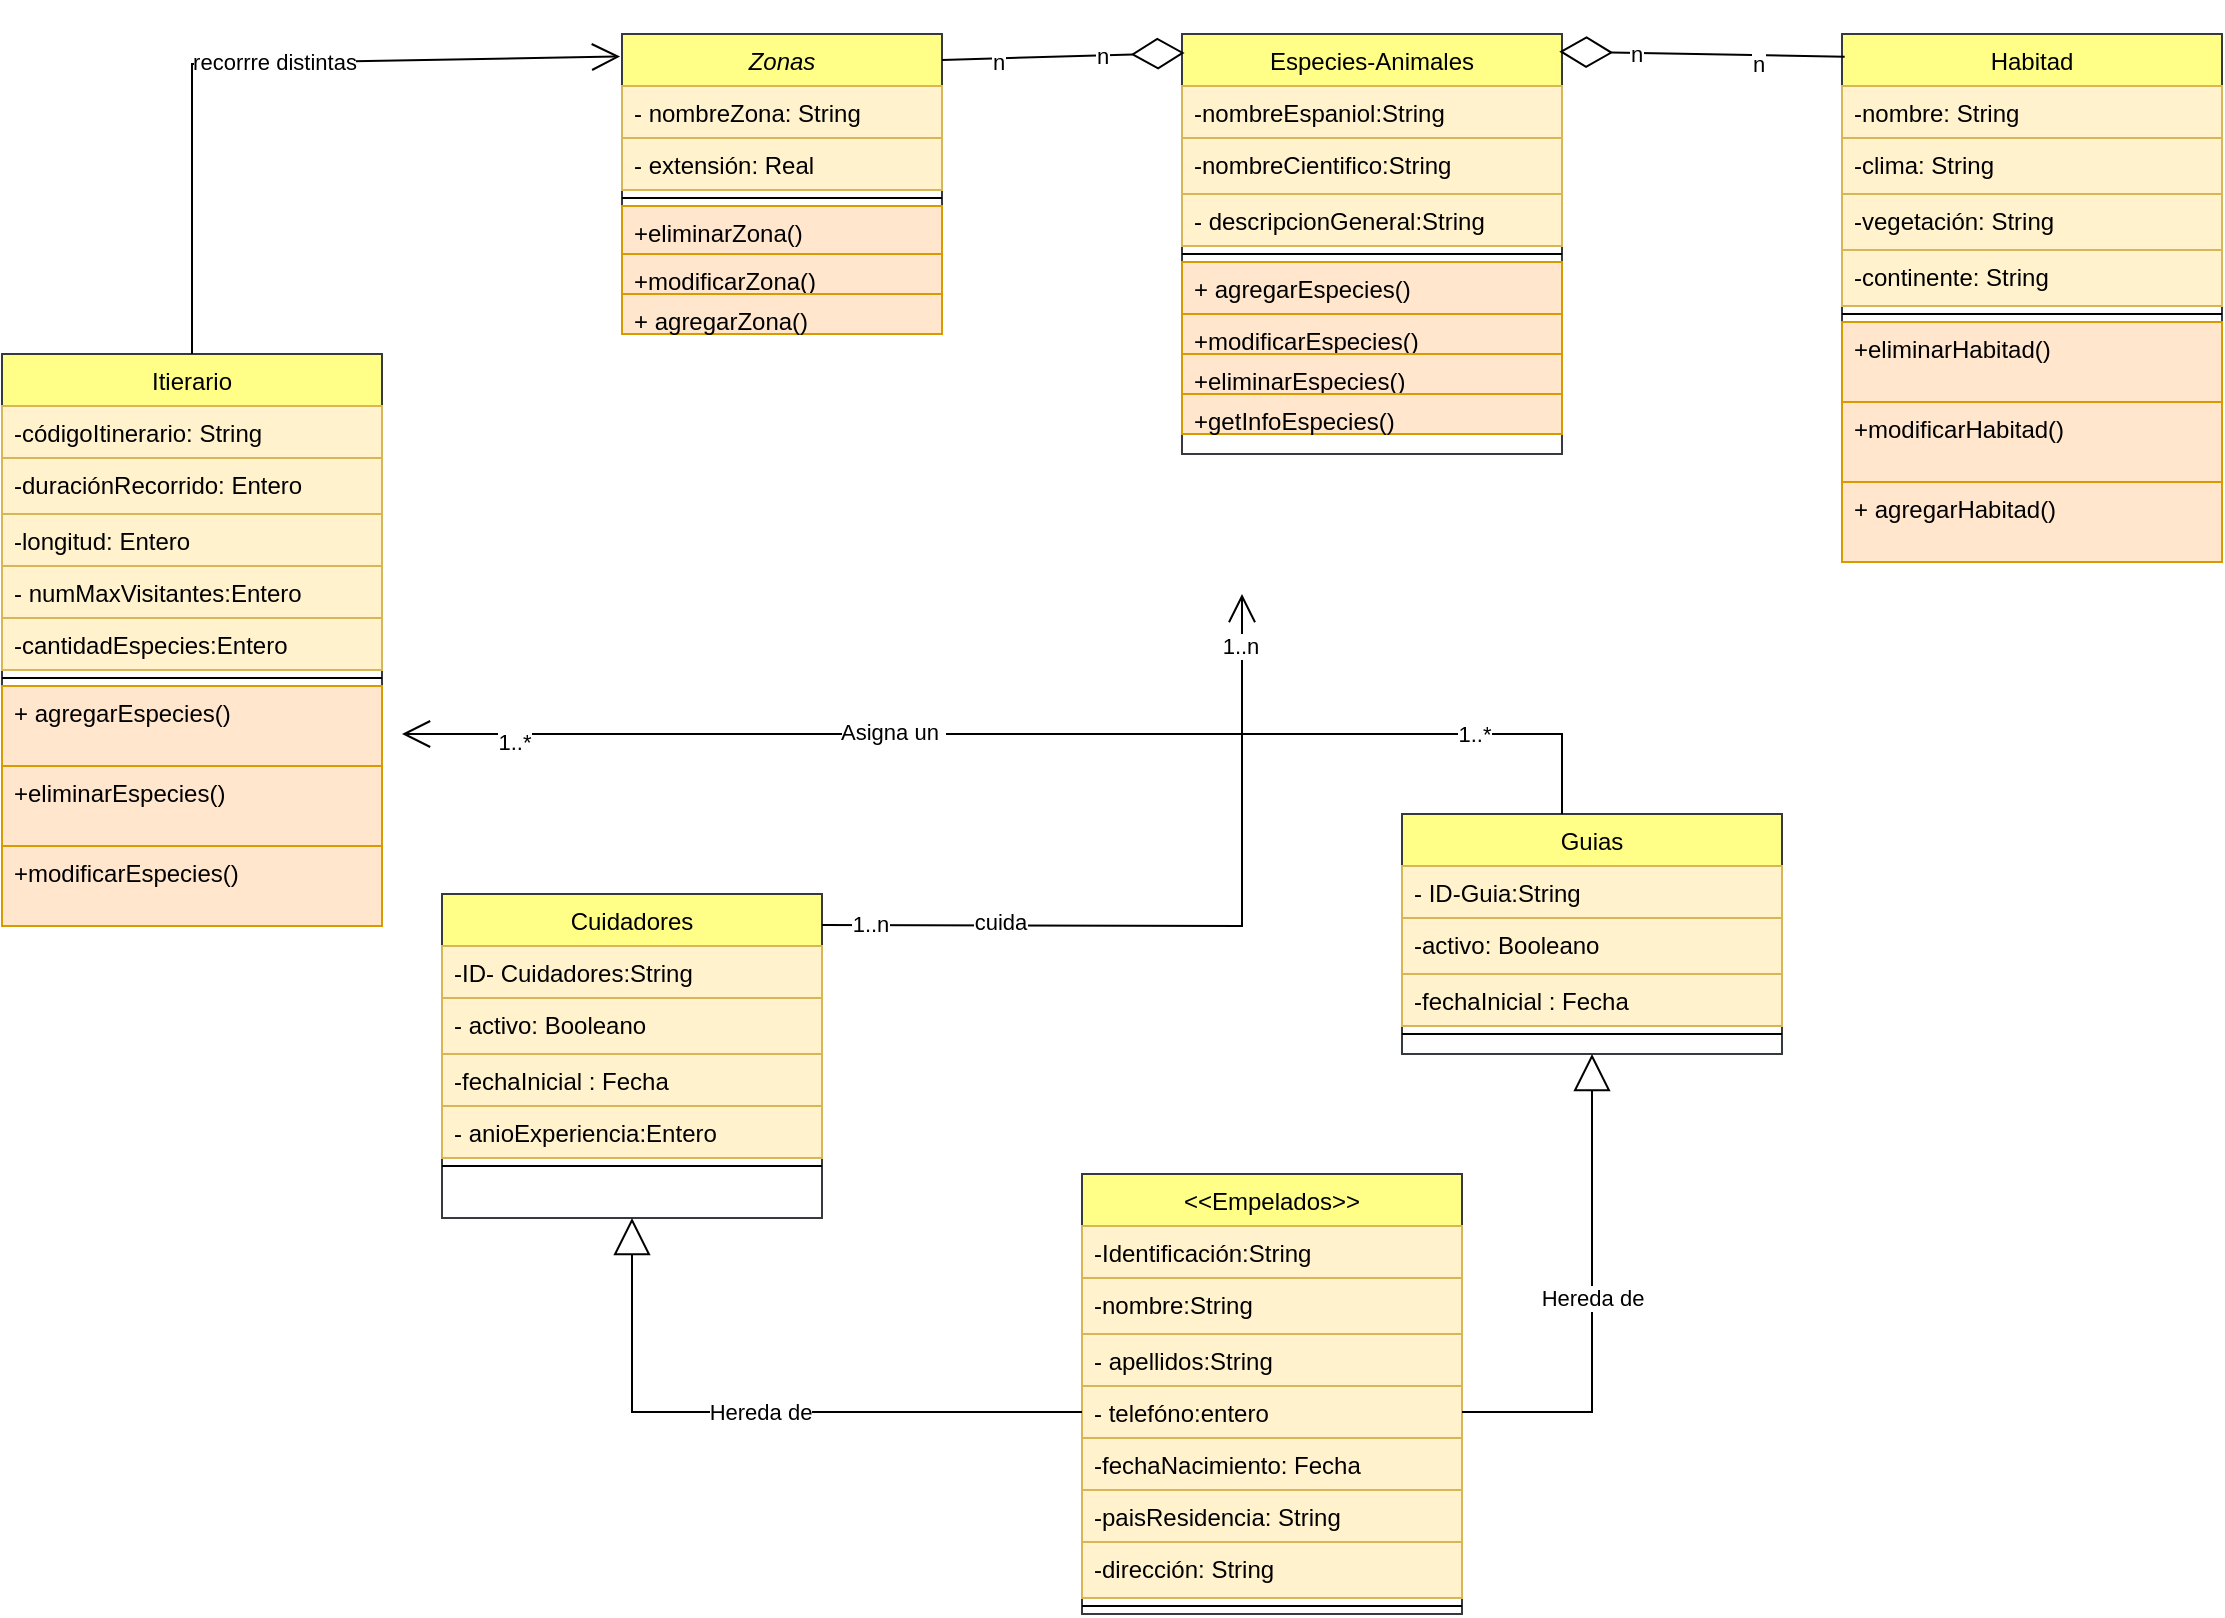<mxfile version="21.3.2" type="device">
  <diagram id="C5RBs43oDa-KdzZeNtuy" name="Page-1">
    <mxGraphModel dx="2140" dy="676" grid="1" gridSize="10" guides="1" tooltips="1" connect="1" arrows="1" fold="1" page="1" pageScale="1" pageWidth="827" pageHeight="1169" math="0" shadow="0">
      <root>
        <mxCell id="WIyWlLk6GJQsqaUBKTNV-0" />
        <mxCell id="WIyWlLk6GJQsqaUBKTNV-1" parent="WIyWlLk6GJQsqaUBKTNV-0" />
        <mxCell id="zkfFHV4jXpPFQw0GAbJ--0" value="Zonas" style="swimlane;fontStyle=2;align=center;verticalAlign=top;childLayout=stackLayout;horizontal=1;startSize=26;horizontalStack=0;resizeParent=1;resizeLast=0;collapsible=1;marginBottom=0;rounded=0;shadow=0;strokeWidth=1;fillColor=#ffff88;strokeColor=#36393d;" parent="WIyWlLk6GJQsqaUBKTNV-1" vertex="1">
          <mxGeometry x="-450" y="50" width="160" height="150" as="geometry">
            <mxRectangle x="230" y="140" width="160" height="26" as="alternateBounds" />
          </mxGeometry>
        </mxCell>
        <mxCell id="zkfFHV4jXpPFQw0GAbJ--1" value="- nombreZona: String" style="text;align=left;verticalAlign=top;spacingLeft=4;spacingRight=4;overflow=hidden;rotatable=0;points=[[0,0.5],[1,0.5]];portConstraint=eastwest;fillColor=#fff2cc;strokeColor=#d6b656;" parent="zkfFHV4jXpPFQw0GAbJ--0" vertex="1">
          <mxGeometry y="26" width="160" height="26" as="geometry" />
        </mxCell>
        <mxCell id="pj540Dn3dHMJfVcxnJeQ-4" value="- extensión: Real" style="text;align=left;verticalAlign=top;spacingLeft=4;spacingRight=4;overflow=hidden;rotatable=0;points=[[0,0.5],[1,0.5]];portConstraint=eastwest;fillColor=#fff2cc;strokeColor=#d6b656;" parent="zkfFHV4jXpPFQw0GAbJ--0" vertex="1">
          <mxGeometry y="52" width="160" height="26" as="geometry" />
        </mxCell>
        <mxCell id="zkfFHV4jXpPFQw0GAbJ--4" value="" style="line;html=1;strokeWidth=1;align=left;verticalAlign=middle;spacingTop=-1;spacingLeft=3;spacingRight=3;rotatable=0;labelPosition=right;points=[];portConstraint=eastwest;" parent="zkfFHV4jXpPFQw0GAbJ--0" vertex="1">
          <mxGeometry y="78" width="160" height="8" as="geometry" />
        </mxCell>
        <mxCell id="pj540Dn3dHMJfVcxnJeQ-36" value="+eliminarZona()" style="text;align=left;verticalAlign=top;spacingLeft=4;spacingRight=4;overflow=hidden;rotatable=0;points=[[0,0.5],[1,0.5]];portConstraint=eastwest;rounded=0;shadow=0;html=0;fillColor=#ffe6cc;strokeColor=#d79b00;" parent="zkfFHV4jXpPFQw0GAbJ--0" vertex="1">
          <mxGeometry y="86" width="160" height="24" as="geometry" />
        </mxCell>
        <mxCell id="pj540Dn3dHMJfVcxnJeQ-35" value="+modificarZona()" style="text;align=left;verticalAlign=top;spacingLeft=4;spacingRight=4;overflow=hidden;rotatable=0;points=[[0,0.5],[1,0.5]];portConstraint=eastwest;rounded=0;shadow=0;html=0;fillColor=#ffe6cc;strokeColor=#d79b00;" parent="zkfFHV4jXpPFQw0GAbJ--0" vertex="1">
          <mxGeometry y="110" width="160" height="20" as="geometry" />
        </mxCell>
        <mxCell id="pj540Dn3dHMJfVcxnJeQ-34" value="+ agregarZona()" style="text;align=left;verticalAlign=top;spacingLeft=4;spacingRight=4;overflow=hidden;rotatable=0;points=[[0,0.5],[1,0.5]];portConstraint=eastwest;rounded=0;shadow=0;html=0;fillColor=#ffe6cc;strokeColor=#d79b00;" parent="zkfFHV4jXpPFQw0GAbJ--0" vertex="1">
          <mxGeometry y="130" width="160" height="20" as="geometry" />
        </mxCell>
        <mxCell id="7TuT9SwdEy-nJcB1ycvT-58" value="Cuidadores" style="swimlane;fontStyle=0;align=center;verticalAlign=top;childLayout=stackLayout;horizontal=1;startSize=26;horizontalStack=0;resizeParent=1;resizeLast=0;collapsible=1;marginBottom=0;rounded=0;shadow=0;strokeWidth=1;fillColor=#ffff88;strokeColor=#36393d;" parent="WIyWlLk6GJQsqaUBKTNV-1" vertex="1">
          <mxGeometry x="-540" y="480" width="190" height="162" as="geometry">
            <mxRectangle x="550" y="140" width="160" height="26" as="alternateBounds" />
          </mxGeometry>
        </mxCell>
        <mxCell id="7TuT9SwdEy-nJcB1ycvT-59" value="-ID- Cuidadores:String" style="text;align=left;verticalAlign=top;spacingLeft=4;spacingRight=4;overflow=hidden;rotatable=0;points=[[0,0.5],[1,0.5]];portConstraint=eastwest;fillColor=#fff2cc;strokeColor=#d6b656;" parent="7TuT9SwdEy-nJcB1ycvT-58" vertex="1">
          <mxGeometry y="26" width="190" height="26" as="geometry" />
        </mxCell>
        <mxCell id="7TuT9SwdEy-nJcB1ycvT-60" value="- activo: Booleano" style="text;align=left;verticalAlign=top;spacingLeft=4;spacingRight=4;overflow=hidden;rotatable=0;points=[[0,0.5],[1,0.5]];portConstraint=eastwest;rounded=0;shadow=0;html=0;fillColor=#fff2cc;strokeColor=#d6b656;" parent="7TuT9SwdEy-nJcB1ycvT-58" vertex="1">
          <mxGeometry y="52" width="190" height="28" as="geometry" />
        </mxCell>
        <mxCell id="pj540Dn3dHMJfVcxnJeQ-18" value="-fechaInicial : Fecha" style="text;align=left;verticalAlign=top;spacingLeft=4;spacingRight=4;overflow=hidden;rotatable=0;points=[[0,0.5],[1,0.5]];portConstraint=eastwest;rounded=0;shadow=0;html=0;fillColor=#fff2cc;strokeColor=#d6b656;" parent="7TuT9SwdEy-nJcB1ycvT-58" vertex="1">
          <mxGeometry y="80" width="190" height="26" as="geometry" />
        </mxCell>
        <mxCell id="7TuT9SwdEy-nJcB1ycvT-83" value="- anioExperiencia:Entero" style="text;align=left;verticalAlign=top;spacingLeft=4;spacingRight=4;overflow=hidden;rotatable=0;points=[[0,0.5],[1,0.5]];portConstraint=eastwest;rounded=0;shadow=0;html=0;fillColor=#fff2cc;strokeColor=#d6b656;" parent="7TuT9SwdEy-nJcB1ycvT-58" vertex="1">
          <mxGeometry y="106" width="190" height="26" as="geometry" />
        </mxCell>
        <mxCell id="7TuT9SwdEy-nJcB1ycvT-67" value="" style="line;html=1;strokeWidth=1;align=left;verticalAlign=middle;spacingTop=-1;spacingLeft=3;spacingRight=3;rotatable=0;labelPosition=right;points=[];portConstraint=eastwest;" parent="7TuT9SwdEy-nJcB1ycvT-58" vertex="1">
          <mxGeometry y="132" width="190" height="8" as="geometry" />
        </mxCell>
        <mxCell id="7TuT9SwdEy-nJcB1ycvT-78" value="Guias" style="swimlane;fontStyle=0;align=center;verticalAlign=top;childLayout=stackLayout;horizontal=1;startSize=26;horizontalStack=0;resizeParent=1;resizeLast=0;collapsible=1;marginBottom=0;rounded=0;shadow=0;strokeWidth=1;fillColor=#ffff88;strokeColor=#36393d;" parent="WIyWlLk6GJQsqaUBKTNV-1" vertex="1">
          <mxGeometry x="-60" y="440" width="190" height="120" as="geometry">
            <mxRectangle x="550" y="140" width="160" height="26" as="alternateBounds" />
          </mxGeometry>
        </mxCell>
        <mxCell id="7TuT9SwdEy-nJcB1ycvT-79" value="- ID-Guia:String" style="text;align=left;verticalAlign=top;spacingLeft=4;spacingRight=4;overflow=hidden;rotatable=0;points=[[0,0.5],[1,0.5]];portConstraint=eastwest;fillColor=#fff2cc;strokeColor=#d6b656;" parent="7TuT9SwdEy-nJcB1ycvT-78" vertex="1">
          <mxGeometry y="26" width="190" height="26" as="geometry" />
        </mxCell>
        <mxCell id="7TuT9SwdEy-nJcB1ycvT-80" value="-activo: Booleano" style="text;align=left;verticalAlign=top;spacingLeft=4;spacingRight=4;overflow=hidden;rotatable=0;points=[[0,0.5],[1,0.5]];portConstraint=eastwest;rounded=0;shadow=0;html=0;fillColor=#fff2cc;strokeColor=#d6b656;" parent="7TuT9SwdEy-nJcB1ycvT-78" vertex="1">
          <mxGeometry y="52" width="190" height="28" as="geometry" />
        </mxCell>
        <mxCell id="7TuT9SwdEy-nJcB1ycvT-81" value="-fechaInicial : Fecha" style="text;align=left;verticalAlign=top;spacingLeft=4;spacingRight=4;overflow=hidden;rotatable=0;points=[[0,0.5],[1,0.5]];portConstraint=eastwest;rounded=0;shadow=0;html=0;fillColor=#fff2cc;strokeColor=#d6b656;" parent="7TuT9SwdEy-nJcB1ycvT-78" vertex="1">
          <mxGeometry y="80" width="190" height="26" as="geometry" />
        </mxCell>
        <mxCell id="7TuT9SwdEy-nJcB1ycvT-85" value="" style="line;html=1;strokeWidth=1;align=left;verticalAlign=middle;spacingTop=-1;spacingLeft=3;spacingRight=3;rotatable=0;labelPosition=right;points=[];portConstraint=eastwest;" parent="7TuT9SwdEy-nJcB1ycvT-78" vertex="1">
          <mxGeometry y="106" width="190" height="8" as="geometry" />
        </mxCell>
        <mxCell id="7TuT9SwdEy-nJcB1ycvT-89" value="Itierario" style="swimlane;fontStyle=0;align=center;verticalAlign=top;childLayout=stackLayout;horizontal=1;startSize=26;horizontalStack=0;resizeParent=1;resizeLast=0;collapsible=1;marginBottom=0;rounded=0;shadow=0;strokeWidth=1;fillColor=#ffff88;strokeColor=#36393d;" parent="WIyWlLk6GJQsqaUBKTNV-1" vertex="1">
          <mxGeometry x="-760" y="210" width="190" height="286" as="geometry">
            <mxRectangle x="550" y="140" width="160" height="26" as="alternateBounds" />
          </mxGeometry>
        </mxCell>
        <mxCell id="7TuT9SwdEy-nJcB1ycvT-90" value="-códigoItinerario: String" style="text;align=left;verticalAlign=top;spacingLeft=4;spacingRight=4;overflow=hidden;rotatable=0;points=[[0,0.5],[1,0.5]];portConstraint=eastwest;fillColor=#fff2cc;strokeColor=#d6b656;" parent="7TuT9SwdEy-nJcB1ycvT-89" vertex="1">
          <mxGeometry y="26" width="190" height="26" as="geometry" />
        </mxCell>
        <mxCell id="7TuT9SwdEy-nJcB1ycvT-91" value="-duraciónRecorrido: Entero" style="text;align=left;verticalAlign=top;spacingLeft=4;spacingRight=4;overflow=hidden;rotatable=0;points=[[0,0.5],[1,0.5]];portConstraint=eastwest;rounded=0;shadow=0;html=0;fillColor=#fff2cc;strokeColor=#d6b656;" parent="7TuT9SwdEy-nJcB1ycvT-89" vertex="1">
          <mxGeometry y="52" width="190" height="28" as="geometry" />
        </mxCell>
        <mxCell id="7TuT9SwdEy-nJcB1ycvT-92" value="-longitud: Entero" style="text;align=left;verticalAlign=top;spacingLeft=4;spacingRight=4;overflow=hidden;rotatable=0;points=[[0,0.5],[1,0.5]];portConstraint=eastwest;rounded=0;shadow=0;html=0;fillColor=#fff2cc;strokeColor=#d6b656;" parent="7TuT9SwdEy-nJcB1ycvT-89" vertex="1">
          <mxGeometry y="80" width="190" height="26" as="geometry" />
        </mxCell>
        <mxCell id="pj540Dn3dHMJfVcxnJeQ-16" value="- numMaxVisitantes:Entero" style="text;align=left;verticalAlign=top;spacingLeft=4;spacingRight=4;overflow=hidden;rotatable=0;points=[[0,0.5],[1,0.5]];portConstraint=eastwest;rounded=0;shadow=0;html=0;fillColor=#fff2cc;strokeColor=#d6b656;" parent="7TuT9SwdEy-nJcB1ycvT-89" vertex="1">
          <mxGeometry y="106" width="190" height="26" as="geometry" />
        </mxCell>
        <mxCell id="7TuT9SwdEy-nJcB1ycvT-93" value="-cantidadEspecies:Entero" style="text;align=left;verticalAlign=top;spacingLeft=4;spacingRight=4;overflow=hidden;rotatable=0;points=[[0,0.5],[1,0.5]];portConstraint=eastwest;rounded=0;shadow=0;html=0;fillColor=#fff2cc;strokeColor=#d6b656;" parent="7TuT9SwdEy-nJcB1ycvT-89" vertex="1">
          <mxGeometry y="132" width="190" height="26" as="geometry" />
        </mxCell>
        <mxCell id="7TuT9SwdEy-nJcB1ycvT-94" value="" style="line;html=1;strokeWidth=1;align=left;verticalAlign=middle;spacingTop=-1;spacingLeft=3;spacingRight=3;rotatable=0;labelPosition=right;points=[];portConstraint=eastwest;" parent="7TuT9SwdEy-nJcB1ycvT-89" vertex="1">
          <mxGeometry y="158" width="190" height="8" as="geometry" />
        </mxCell>
        <mxCell id="wQ3v4SunbkgnjZx-NO9_-3" value="+ agregarEspecies()" style="text;align=left;verticalAlign=top;spacingLeft=4;spacingRight=4;overflow=hidden;rotatable=0;points=[[0,0.5],[1,0.5]];portConstraint=eastwest;rounded=0;shadow=0;html=0;fillColor=#ffe6cc;strokeColor=#d79b00;" vertex="1" parent="7TuT9SwdEy-nJcB1ycvT-89">
          <mxGeometry y="166" width="190" height="40" as="geometry" />
        </mxCell>
        <mxCell id="wQ3v4SunbkgnjZx-NO9_-5" value="+eliminarEspecies()" style="text;align=left;verticalAlign=top;spacingLeft=4;spacingRight=4;overflow=hidden;rotatable=0;points=[[0,0.5],[1,0.5]];portConstraint=eastwest;rounded=0;shadow=0;html=0;fillColor=#ffe6cc;strokeColor=#d79b00;" vertex="1" parent="7TuT9SwdEy-nJcB1ycvT-89">
          <mxGeometry y="206" width="190" height="40" as="geometry" />
        </mxCell>
        <mxCell id="wQ3v4SunbkgnjZx-NO9_-4" value="+modificarEspecies()" style="text;align=left;verticalAlign=top;spacingLeft=4;spacingRight=4;overflow=hidden;rotatable=0;points=[[0,0.5],[1,0.5]];portConstraint=eastwest;rounded=0;shadow=0;html=0;fillColor=#ffe6cc;strokeColor=#d79b00;" vertex="1" parent="7TuT9SwdEy-nJcB1ycvT-89">
          <mxGeometry y="246" width="190" height="40" as="geometry" />
        </mxCell>
        <mxCell id="7TuT9SwdEy-nJcB1ycvT-99" value="Habitad" style="swimlane;fontStyle=0;align=center;verticalAlign=top;childLayout=stackLayout;horizontal=1;startSize=26;horizontalStack=0;resizeParent=1;resizeLast=0;collapsible=1;marginBottom=0;rounded=0;shadow=0;strokeWidth=1;fillColor=#ffff88;strokeColor=#36393d;" parent="WIyWlLk6GJQsqaUBKTNV-1" vertex="1">
          <mxGeometry x="160" y="50" width="190" height="264" as="geometry">
            <mxRectangle x="550" y="140" width="160" height="26" as="alternateBounds" />
          </mxGeometry>
        </mxCell>
        <mxCell id="7TuT9SwdEy-nJcB1ycvT-100" value="-nombre: String" style="text;align=left;verticalAlign=top;spacingLeft=4;spacingRight=4;overflow=hidden;rotatable=0;points=[[0,0.5],[1,0.5]];portConstraint=eastwest;fillColor=#fff2cc;strokeColor=#d6b656;" parent="7TuT9SwdEy-nJcB1ycvT-99" vertex="1">
          <mxGeometry y="26" width="190" height="26" as="geometry" />
        </mxCell>
        <mxCell id="7TuT9SwdEy-nJcB1ycvT-101" value="-clima: String" style="text;align=left;verticalAlign=top;spacingLeft=4;spacingRight=4;overflow=hidden;rotatable=0;points=[[0,0.5],[1,0.5]];portConstraint=eastwest;rounded=0;shadow=0;html=0;fillColor=#fff2cc;strokeColor=#d6b656;" parent="7TuT9SwdEy-nJcB1ycvT-99" vertex="1">
          <mxGeometry y="52" width="190" height="28" as="geometry" />
        </mxCell>
        <mxCell id="pj540Dn3dHMJfVcxnJeQ-1" value="-vegetación: String" style="text;align=left;verticalAlign=top;spacingLeft=4;spacingRight=4;overflow=hidden;rotatable=0;points=[[0,0.5],[1,0.5]];portConstraint=eastwest;rounded=0;shadow=0;html=0;fillColor=#fff2cc;strokeColor=#d6b656;" parent="7TuT9SwdEy-nJcB1ycvT-99" vertex="1">
          <mxGeometry y="80" width="190" height="28" as="geometry" />
        </mxCell>
        <mxCell id="pj540Dn3dHMJfVcxnJeQ-0" value="-continente: String" style="text;align=left;verticalAlign=top;spacingLeft=4;spacingRight=4;overflow=hidden;rotatable=0;points=[[0,0.5],[1,0.5]];portConstraint=eastwest;rounded=0;shadow=0;html=0;fillColor=#fff2cc;strokeColor=#d6b656;" parent="7TuT9SwdEy-nJcB1ycvT-99" vertex="1">
          <mxGeometry y="108" width="190" height="28" as="geometry" />
        </mxCell>
        <mxCell id="7TuT9SwdEy-nJcB1ycvT-104" value="" style="line;html=1;strokeWidth=1;align=left;verticalAlign=middle;spacingTop=-1;spacingLeft=3;spacingRight=3;rotatable=0;labelPosition=right;points=[];portConstraint=eastwest;" parent="7TuT9SwdEy-nJcB1ycvT-99" vertex="1">
          <mxGeometry y="136" width="190" height="8" as="geometry" />
        </mxCell>
        <mxCell id="pj540Dn3dHMJfVcxnJeQ-33" value="+eliminarHabitad()" style="text;align=left;verticalAlign=top;spacingLeft=4;spacingRight=4;overflow=hidden;rotatable=0;points=[[0,0.5],[1,0.5]];portConstraint=eastwest;rounded=0;shadow=0;html=0;fillColor=#ffe6cc;strokeColor=#d79b00;" parent="7TuT9SwdEy-nJcB1ycvT-99" vertex="1">
          <mxGeometry y="144" width="190" height="40" as="geometry" />
        </mxCell>
        <mxCell id="pj540Dn3dHMJfVcxnJeQ-32" value="+modificarHabitad()" style="text;align=left;verticalAlign=top;spacingLeft=4;spacingRight=4;overflow=hidden;rotatable=0;points=[[0,0.5],[1,0.5]];portConstraint=eastwest;rounded=0;shadow=0;html=0;fillColor=#ffe6cc;strokeColor=#d79b00;" parent="7TuT9SwdEy-nJcB1ycvT-99" vertex="1">
          <mxGeometry y="184" width="190" height="40" as="geometry" />
        </mxCell>
        <mxCell id="pj540Dn3dHMJfVcxnJeQ-31" value="+ agregarHabitad()" style="text;align=left;verticalAlign=top;spacingLeft=4;spacingRight=4;overflow=hidden;rotatable=0;points=[[0,0.5],[1,0.5]];portConstraint=eastwest;rounded=0;shadow=0;html=0;fillColor=#ffe6cc;strokeColor=#d79b00;" parent="7TuT9SwdEy-nJcB1ycvT-99" vertex="1">
          <mxGeometry y="224" width="190" height="40" as="geometry" />
        </mxCell>
        <mxCell id="7TuT9SwdEy-nJcB1ycvT-109" value="Especies-Animales" style="swimlane;fontStyle=0;align=center;verticalAlign=top;childLayout=stackLayout;horizontal=1;startSize=26;horizontalStack=0;resizeParent=1;resizeLast=0;collapsible=1;marginBottom=0;rounded=0;shadow=0;strokeWidth=1;fillColor=#ffff88;strokeColor=#36393d;" parent="WIyWlLk6GJQsqaUBKTNV-1" vertex="1">
          <mxGeometry x="-170" y="50" width="190" height="210" as="geometry">
            <mxRectangle x="550" y="140" width="160" height="26" as="alternateBounds" />
          </mxGeometry>
        </mxCell>
        <mxCell id="7TuT9SwdEy-nJcB1ycvT-110" value="-nombreEspaniol:String" style="text;align=left;verticalAlign=top;spacingLeft=4;spacingRight=4;overflow=hidden;rotatable=0;points=[[0,0.5],[1,0.5]];portConstraint=eastwest;fillColor=#fff2cc;strokeColor=#d6b656;" parent="7TuT9SwdEy-nJcB1ycvT-109" vertex="1">
          <mxGeometry y="26" width="190" height="26" as="geometry" />
        </mxCell>
        <mxCell id="7TuT9SwdEy-nJcB1ycvT-111" value="-nombreCientifico:String" style="text;align=left;verticalAlign=top;spacingLeft=4;spacingRight=4;overflow=hidden;rotatable=0;points=[[0,0.5],[1,0.5]];portConstraint=eastwest;rounded=0;shadow=0;html=0;fillColor=#fff2cc;strokeColor=#d6b656;" parent="7TuT9SwdEy-nJcB1ycvT-109" vertex="1">
          <mxGeometry y="52" width="190" height="28" as="geometry" />
        </mxCell>
        <mxCell id="7TuT9SwdEy-nJcB1ycvT-112" value="- descripcionGeneral:String" style="text;align=left;verticalAlign=top;spacingLeft=4;spacingRight=4;overflow=hidden;rotatable=0;points=[[0,0.5],[1,0.5]];portConstraint=eastwest;rounded=0;shadow=0;html=0;fillColor=#fff2cc;strokeColor=#d6b656;" parent="7TuT9SwdEy-nJcB1ycvT-109" vertex="1">
          <mxGeometry y="80" width="190" height="26" as="geometry" />
        </mxCell>
        <mxCell id="7TuT9SwdEy-nJcB1ycvT-118" value="" style="line;html=1;strokeWidth=1;align=left;verticalAlign=middle;spacingTop=-1;spacingLeft=3;spacingRight=3;rotatable=0;labelPosition=right;points=[];portConstraint=eastwest;" parent="7TuT9SwdEy-nJcB1ycvT-109" vertex="1">
          <mxGeometry y="106" width="190" height="8" as="geometry" />
        </mxCell>
        <mxCell id="pj540Dn3dHMJfVcxnJeQ-19" value="+ agregarEspecies()" style="text;align=left;verticalAlign=top;spacingLeft=4;spacingRight=4;overflow=hidden;rotatable=0;points=[[0,0.5],[1,0.5]];portConstraint=eastwest;rounded=0;shadow=0;html=0;fillColor=#ffe6cc;strokeColor=#d79b00;" parent="7TuT9SwdEy-nJcB1ycvT-109" vertex="1">
          <mxGeometry y="114" width="190" height="26" as="geometry" />
        </mxCell>
        <mxCell id="pj540Dn3dHMJfVcxnJeQ-24" value="+modificarEspecies()" style="text;align=left;verticalAlign=top;spacingLeft=4;spacingRight=4;overflow=hidden;rotatable=0;points=[[0,0.5],[1,0.5]];portConstraint=eastwest;rounded=0;shadow=0;html=0;fillColor=#ffe6cc;strokeColor=#d79b00;" parent="7TuT9SwdEy-nJcB1ycvT-109" vertex="1">
          <mxGeometry y="140" width="190" height="20" as="geometry" />
        </mxCell>
        <mxCell id="pj540Dn3dHMJfVcxnJeQ-23" value="+eliminarEspecies()" style="text;align=left;verticalAlign=top;spacingLeft=4;spacingRight=4;overflow=hidden;rotatable=0;points=[[0,0.5],[1,0.5]];portConstraint=eastwest;rounded=0;shadow=0;html=0;fillColor=#ffe6cc;strokeColor=#d79b00;" parent="7TuT9SwdEy-nJcB1ycvT-109" vertex="1">
          <mxGeometry y="160" width="190" height="20" as="geometry" />
        </mxCell>
        <mxCell id="pj540Dn3dHMJfVcxnJeQ-37" value="+getInfoEspecies()" style="text;align=left;verticalAlign=top;spacingLeft=4;spacingRight=4;overflow=hidden;rotatable=0;points=[[0,0.5],[1,0.5]];portConstraint=eastwest;rounded=0;shadow=0;html=0;fillColor=#ffe6cc;strokeColor=#d79b00;" parent="7TuT9SwdEy-nJcB1ycvT-109" vertex="1">
          <mxGeometry y="180" width="190" height="20" as="geometry" />
        </mxCell>
        <mxCell id="pj540Dn3dHMJfVcxnJeQ-5" value="&lt;&lt;Empelados&gt;&gt;" style="swimlane;fontStyle=0;align=center;verticalAlign=top;childLayout=stackLayout;horizontal=1;startSize=26;horizontalStack=0;resizeParent=1;resizeLast=0;collapsible=1;marginBottom=0;rounded=0;shadow=0;strokeWidth=1;fillColor=#ffff88;strokeColor=#36393d;" parent="WIyWlLk6GJQsqaUBKTNV-1" vertex="1">
          <mxGeometry x="-220" y="620" width="190" height="220" as="geometry">
            <mxRectangle x="550" y="140" width="160" height="26" as="alternateBounds" />
          </mxGeometry>
        </mxCell>
        <mxCell id="pj540Dn3dHMJfVcxnJeQ-6" value="-Identificación:String" style="text;align=left;verticalAlign=top;spacingLeft=4;spacingRight=4;overflow=hidden;rotatable=0;points=[[0,0.5],[1,0.5]];portConstraint=eastwest;fillColor=#fff2cc;strokeColor=#d6b656;" parent="pj540Dn3dHMJfVcxnJeQ-5" vertex="1">
          <mxGeometry y="26" width="190" height="26" as="geometry" />
        </mxCell>
        <mxCell id="pj540Dn3dHMJfVcxnJeQ-7" value="-nombre:String" style="text;align=left;verticalAlign=top;spacingLeft=4;spacingRight=4;overflow=hidden;rotatable=0;points=[[0,0.5],[1,0.5]];portConstraint=eastwest;rounded=0;shadow=0;html=0;fillColor=#fff2cc;strokeColor=#d6b656;" parent="pj540Dn3dHMJfVcxnJeQ-5" vertex="1">
          <mxGeometry y="52" width="190" height="28" as="geometry" />
        </mxCell>
        <mxCell id="pj540Dn3dHMJfVcxnJeQ-8" value="- apellidos:String" style="text;align=left;verticalAlign=top;spacingLeft=4;spacingRight=4;overflow=hidden;rotatable=0;points=[[0,0.5],[1,0.5]];portConstraint=eastwest;rounded=0;shadow=0;html=0;fillColor=#fff2cc;strokeColor=#d6b656;" parent="pj540Dn3dHMJfVcxnJeQ-5" vertex="1">
          <mxGeometry y="80" width="190" height="26" as="geometry" />
        </mxCell>
        <mxCell id="pj540Dn3dHMJfVcxnJeQ-17" value="- telefóno:entero" style="text;align=left;verticalAlign=top;spacingLeft=4;spacingRight=4;overflow=hidden;rotatable=0;points=[[0,0.5],[1,0.5]];portConstraint=eastwest;rounded=0;shadow=0;html=0;fillColor=#fff2cc;strokeColor=#d6b656;" parent="pj540Dn3dHMJfVcxnJeQ-5" vertex="1">
          <mxGeometry y="106" width="190" height="26" as="geometry" />
        </mxCell>
        <mxCell id="pj540Dn3dHMJfVcxnJeQ-10" value="-fechaNacimiento: Fecha" style="text;align=left;verticalAlign=top;spacingLeft=4;spacingRight=4;overflow=hidden;rotatable=0;points=[[0,0.5],[1,0.5]];portConstraint=eastwest;rounded=0;shadow=0;html=0;fillColor=#fff2cc;strokeColor=#d6b656;" parent="pj540Dn3dHMJfVcxnJeQ-5" vertex="1">
          <mxGeometry y="132" width="190" height="26" as="geometry" />
        </mxCell>
        <mxCell id="pj540Dn3dHMJfVcxnJeQ-12" value="-paisResidencia: String" style="text;align=left;verticalAlign=top;spacingLeft=4;spacingRight=4;overflow=hidden;rotatable=0;points=[[0,0.5],[1,0.5]];portConstraint=eastwest;rounded=0;shadow=0;html=0;fillColor=#fff2cc;strokeColor=#d6b656;" parent="pj540Dn3dHMJfVcxnJeQ-5" vertex="1">
          <mxGeometry y="158" width="190" height="26" as="geometry" />
        </mxCell>
        <mxCell id="pj540Dn3dHMJfVcxnJeQ-13" value="-dirección: String" style="text;align=left;verticalAlign=top;spacingLeft=4;spacingRight=4;overflow=hidden;rotatable=0;points=[[0,0.5],[1,0.5]];portConstraint=eastwest;rounded=0;shadow=0;html=0;fillColor=#fff2cc;strokeColor=#d6b656;" parent="pj540Dn3dHMJfVcxnJeQ-5" vertex="1">
          <mxGeometry y="184" width="190" height="28" as="geometry" />
        </mxCell>
        <mxCell id="pj540Dn3dHMJfVcxnJeQ-14" value="" style="line;html=1;strokeWidth=1;align=left;verticalAlign=middle;spacingTop=-1;spacingLeft=3;spacingRight=3;rotatable=0;labelPosition=right;points=[];portConstraint=eastwest;" parent="pj540Dn3dHMJfVcxnJeQ-5" vertex="1">
          <mxGeometry y="212" width="190" height="8" as="geometry" />
        </mxCell>
        <mxCell id="AGT-lP8gzc6p9tUIFtvJ-3" value="Hereda de" style="endArrow=block;endSize=16;endFill=0;html=1;rounded=0;exitX=0;exitY=0.5;exitDx=0;exitDy=0;entryX=0.5;entryY=1;entryDx=0;entryDy=0;" parent="WIyWlLk6GJQsqaUBKTNV-1" source="pj540Dn3dHMJfVcxnJeQ-17" target="7TuT9SwdEy-nJcB1ycvT-58" edge="1">
          <mxGeometry width="160" relative="1" as="geometry">
            <mxPoint x="-470" y="650" as="sourcePoint" />
            <mxPoint x="-290" y="560" as="targetPoint" />
            <Array as="points">
              <mxPoint x="-290" y="739" />
              <mxPoint x="-445" y="739" />
            </Array>
          </mxGeometry>
        </mxCell>
        <mxCell id="AGT-lP8gzc6p9tUIFtvJ-4" value="Hereda de" style="endArrow=block;endSize=16;endFill=0;html=1;rounded=0;exitX=1;exitY=0.5;exitDx=0;exitDy=0;entryX=0.5;entryY=1;entryDx=0;entryDy=0;" parent="WIyWlLk6GJQsqaUBKTNV-1" source="pj540Dn3dHMJfVcxnJeQ-17" target="7TuT9SwdEy-nJcB1ycvT-78" edge="1">
          <mxGeometry width="160" relative="1" as="geometry">
            <mxPoint x="-180" y="580" as="sourcePoint" />
            <mxPoint x="40" y="600" as="targetPoint" />
            <Array as="points">
              <mxPoint x="35" y="739" />
            </Array>
          </mxGeometry>
        </mxCell>
        <mxCell id="AGT-lP8gzc6p9tUIFtvJ-21" value="" style="endArrow=open;endFill=1;endSize=12;html=1;rounded=0;" parent="WIyWlLk6GJQsqaUBKTNV-1" edge="1">
          <mxGeometry width="160" relative="1" as="geometry">
            <mxPoint x="20" y="400" as="sourcePoint" />
            <mxPoint x="-560" y="400" as="targetPoint" />
            <Array as="points">
              <mxPoint x="20" y="440" />
              <mxPoint x="20" y="400" />
            </Array>
          </mxGeometry>
        </mxCell>
        <mxCell id="AGT-lP8gzc6p9tUIFtvJ-22" value="Asigna un&amp;nbsp;" style="edgeLabel;html=1;align=center;verticalAlign=middle;resizable=0;points=[];" parent="AGT-lP8gzc6p9tUIFtvJ-21" vertex="1" connectable="0">
          <mxGeometry x="0.258" y="-1" relative="1" as="geometry">
            <mxPoint as="offset" />
          </mxGeometry>
        </mxCell>
        <mxCell id="AGT-lP8gzc6p9tUIFtvJ-23" value="1..*" style="edgeLabel;html=1;align=center;verticalAlign=middle;resizable=0;points=[];" parent="AGT-lP8gzc6p9tUIFtvJ-21" vertex="1" connectable="0">
          <mxGeometry x="0.83" y="4" relative="1" as="geometry">
            <mxPoint as="offset" />
          </mxGeometry>
        </mxCell>
        <mxCell id="AGT-lP8gzc6p9tUIFtvJ-24" value="1..*" style="edgeLabel;html=1;align=center;verticalAlign=middle;resizable=0;points=[];" parent="AGT-lP8gzc6p9tUIFtvJ-21" vertex="1" connectable="0">
          <mxGeometry x="-0.622" relative="1" as="geometry">
            <mxPoint as="offset" />
          </mxGeometry>
        </mxCell>
        <mxCell id="wQ3v4SunbkgnjZx-NO9_-6" value="" style="endArrow=open;endFill=1;endSize=12;html=1;rounded=0;entryX=-0.006;entryY=0.075;entryDx=0;entryDy=0;entryPerimeter=0;exitX=0.5;exitY=0;exitDx=0;exitDy=0;" edge="1" parent="WIyWlLk6GJQsqaUBKTNV-1" source="7TuT9SwdEy-nJcB1ycvT-89" target="zkfFHV4jXpPFQw0GAbJ--0">
          <mxGeometry width="160" relative="1" as="geometry">
            <mxPoint x="-690" y="70" as="sourcePoint" />
            <mxPoint x="-530" y="80" as="targetPoint" />
            <Array as="points">
              <mxPoint x="-665" y="65" />
            </Array>
          </mxGeometry>
        </mxCell>
        <mxCell id="wQ3v4SunbkgnjZx-NO9_-7" value="recorrre distintas" style="edgeLabel;html=1;align=center;verticalAlign=middle;resizable=0;points=[];" vertex="1" connectable="0" parent="wQ3v4SunbkgnjZx-NO9_-6">
          <mxGeometry x="0.033" y="1" relative="1" as="geometry">
            <mxPoint as="offset" />
          </mxGeometry>
        </mxCell>
        <mxCell id="wQ3v4SunbkgnjZx-NO9_-8" value="" style="endArrow=open;endFill=1;endSize=12;html=1;rounded=0;exitX=1;exitY=0.096;exitDx=0;exitDy=0;exitPerimeter=0;" edge="1" parent="WIyWlLk6GJQsqaUBKTNV-1" source="7TuT9SwdEy-nJcB1ycvT-58">
          <mxGeometry width="160" relative="1" as="geometry">
            <mxPoint x="-250" y="390" as="sourcePoint" />
            <mxPoint x="-140" y="330" as="targetPoint" />
            <Array as="points">
              <mxPoint x="-140" y="496" />
            </Array>
          </mxGeometry>
        </mxCell>
        <mxCell id="wQ3v4SunbkgnjZx-NO9_-9" value="cuida" style="edgeLabel;html=1;align=center;verticalAlign=middle;resizable=0;points=[];" vertex="1" connectable="0" parent="wQ3v4SunbkgnjZx-NO9_-8">
          <mxGeometry x="-0.524" y="2" relative="1" as="geometry">
            <mxPoint x="-1" as="offset" />
          </mxGeometry>
        </mxCell>
        <mxCell id="wQ3v4SunbkgnjZx-NO9_-10" value="1..n" style="edgeLabel;html=1;align=center;verticalAlign=middle;resizable=0;points=[];" vertex="1" connectable="0" parent="wQ3v4SunbkgnjZx-NO9_-8">
          <mxGeometry x="-0.87" y="1" relative="1" as="geometry">
            <mxPoint x="-1" as="offset" />
          </mxGeometry>
        </mxCell>
        <mxCell id="wQ3v4SunbkgnjZx-NO9_-11" value="1..n" style="edgeLabel;html=1;align=center;verticalAlign=middle;resizable=0;points=[];" vertex="1" connectable="0" parent="wQ3v4SunbkgnjZx-NO9_-8">
          <mxGeometry x="0.863" y="1" relative="1" as="geometry">
            <mxPoint as="offset" />
          </mxGeometry>
        </mxCell>
        <mxCell id="wQ3v4SunbkgnjZx-NO9_-14" value="" style="endArrow=diamondThin;endFill=0;endSize=24;html=1;rounded=0;exitX=0.007;exitY=0.043;exitDx=0;exitDy=0;exitPerimeter=0;entryX=0.993;entryY=0.042;entryDx=0;entryDy=0;entryPerimeter=0;" edge="1" parent="WIyWlLk6GJQsqaUBKTNV-1" source="7TuT9SwdEy-nJcB1ycvT-99" target="7TuT9SwdEy-nJcB1ycvT-109">
          <mxGeometry width="160" relative="1" as="geometry">
            <mxPoint x="-250" y="140" as="sourcePoint" />
            <mxPoint x="30" y="61" as="targetPoint" />
            <Array as="points" />
          </mxGeometry>
        </mxCell>
        <mxCell id="wQ3v4SunbkgnjZx-NO9_-20" value="n" style="edgeLabel;html=1;align=center;verticalAlign=middle;resizable=0;points=[];" vertex="1" connectable="0" parent="wQ3v4SunbkgnjZx-NO9_-14">
          <mxGeometry x="0.469" relative="1" as="geometry">
            <mxPoint as="offset" />
          </mxGeometry>
        </mxCell>
        <mxCell id="wQ3v4SunbkgnjZx-NO9_-21" value="n" style="edgeLabel;html=1;align=center;verticalAlign=middle;resizable=0;points=[];" vertex="1" connectable="0" parent="wQ3v4SunbkgnjZx-NO9_-14">
          <mxGeometry x="-0.38" y="4" relative="1" as="geometry">
            <mxPoint as="offset" />
          </mxGeometry>
        </mxCell>
        <mxCell id="wQ3v4SunbkgnjZx-NO9_-16" value="" style="endArrow=diamondThin;endFill=0;endSize=24;html=1;rounded=0;entryX=0.007;entryY=0.045;entryDx=0;entryDy=0;entryPerimeter=0;" edge="1" parent="WIyWlLk6GJQsqaUBKTNV-1" target="7TuT9SwdEy-nJcB1ycvT-109">
          <mxGeometry width="160" relative="1" as="geometry">
            <mxPoint x="-290" y="63" as="sourcePoint" />
            <mxPoint x="150" y="270" as="targetPoint" />
          </mxGeometry>
        </mxCell>
        <mxCell id="wQ3v4SunbkgnjZx-NO9_-18" value="n" style="edgeLabel;html=1;align=center;verticalAlign=middle;resizable=0;points=[];" vertex="1" connectable="0" parent="wQ3v4SunbkgnjZx-NO9_-16">
          <mxGeometry x="-0.547" y="-2" relative="1" as="geometry">
            <mxPoint as="offset" />
          </mxGeometry>
        </mxCell>
        <mxCell id="wQ3v4SunbkgnjZx-NO9_-19" value="n" style="edgeLabel;html=1;align=center;verticalAlign=middle;resizable=0;points=[];" vertex="1" connectable="0" parent="wQ3v4SunbkgnjZx-NO9_-16">
          <mxGeometry x="0.319" relative="1" as="geometry">
            <mxPoint as="offset" />
          </mxGeometry>
        </mxCell>
      </root>
    </mxGraphModel>
  </diagram>
</mxfile>
